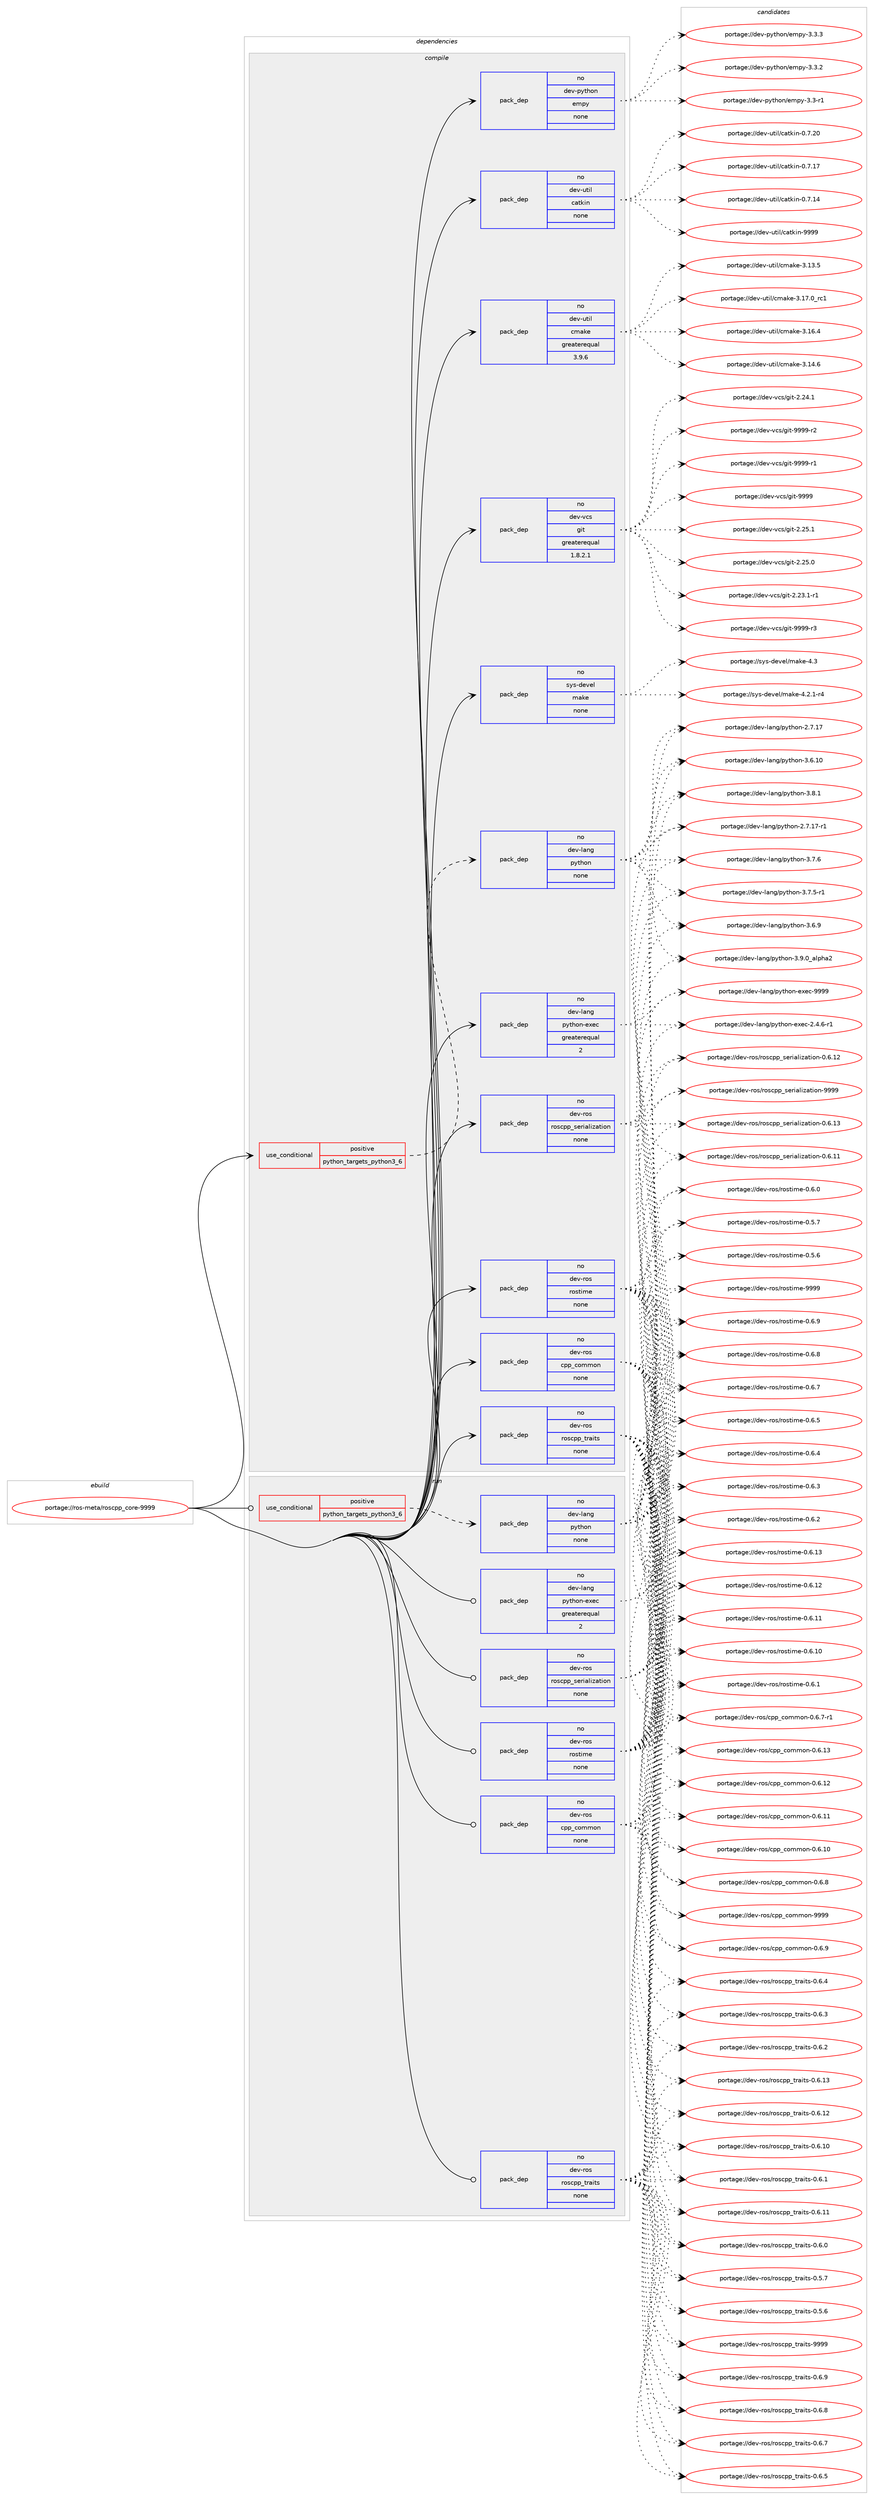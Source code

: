 digraph prolog {

# *************
# Graph options
# *************

newrank=true;
concentrate=true;
compound=true;
graph [rankdir=LR,fontname=Helvetica,fontsize=10,ranksep=1.5];#, ranksep=2.5, nodesep=0.2];
edge  [arrowhead=vee];
node  [fontname=Helvetica,fontsize=10];

# **********
# The ebuild
# **********

subgraph cluster_leftcol {
color=gray;
rank=same;
label=<<i>ebuild</i>>;
id [label="portage://ros-meta/roscpp_core-9999", color=red, width=4, href="../ros-meta/roscpp_core-9999.svg"];
}

# ****************
# The dependencies
# ****************

subgraph cluster_midcol {
color=gray;
label=<<i>dependencies</i>>;
subgraph cluster_compile {
fillcolor="#eeeeee";
style=filled;
label=<<i>compile</i>>;
subgraph cond20292 {
dependency101329 [label=<<TABLE BORDER="0" CELLBORDER="1" CELLSPACING="0" CELLPADDING="4"><TR><TD ROWSPAN="3" CELLPADDING="10">use_conditional</TD></TR><TR><TD>positive</TD></TR><TR><TD>python_targets_python3_6</TD></TR></TABLE>>, shape=none, color=red];
subgraph pack79269 {
dependency101330 [label=<<TABLE BORDER="0" CELLBORDER="1" CELLSPACING="0" CELLPADDING="4" WIDTH="220"><TR><TD ROWSPAN="6" CELLPADDING="30">pack_dep</TD></TR><TR><TD WIDTH="110">no</TD></TR><TR><TD>dev-lang</TD></TR><TR><TD>python</TD></TR><TR><TD>none</TD></TR><TR><TD></TD></TR></TABLE>>, shape=none, color=blue];
}
dependency101329:e -> dependency101330:w [weight=20,style="dashed",arrowhead="vee"];
}
id:e -> dependency101329:w [weight=20,style="solid",arrowhead="vee"];
subgraph pack79270 {
dependency101331 [label=<<TABLE BORDER="0" CELLBORDER="1" CELLSPACING="0" CELLPADDING="4" WIDTH="220"><TR><TD ROWSPAN="6" CELLPADDING="30">pack_dep</TD></TR><TR><TD WIDTH="110">no</TD></TR><TR><TD>dev-lang</TD></TR><TR><TD>python-exec</TD></TR><TR><TD>greaterequal</TD></TR><TR><TD>2</TD></TR></TABLE>>, shape=none, color=blue];
}
id:e -> dependency101331:w [weight=20,style="solid",arrowhead="vee"];
subgraph pack79271 {
dependency101332 [label=<<TABLE BORDER="0" CELLBORDER="1" CELLSPACING="0" CELLPADDING="4" WIDTH="220"><TR><TD ROWSPAN="6" CELLPADDING="30">pack_dep</TD></TR><TR><TD WIDTH="110">no</TD></TR><TR><TD>dev-python</TD></TR><TR><TD>empy</TD></TR><TR><TD>none</TD></TR><TR><TD></TD></TR></TABLE>>, shape=none, color=blue];
}
id:e -> dependency101332:w [weight=20,style="solid",arrowhead="vee"];
subgraph pack79272 {
dependency101333 [label=<<TABLE BORDER="0" CELLBORDER="1" CELLSPACING="0" CELLPADDING="4" WIDTH="220"><TR><TD ROWSPAN="6" CELLPADDING="30">pack_dep</TD></TR><TR><TD WIDTH="110">no</TD></TR><TR><TD>dev-ros</TD></TR><TR><TD>cpp_common</TD></TR><TR><TD>none</TD></TR><TR><TD></TD></TR></TABLE>>, shape=none, color=blue];
}
id:e -> dependency101333:w [weight=20,style="solid",arrowhead="vee"];
subgraph pack79273 {
dependency101334 [label=<<TABLE BORDER="0" CELLBORDER="1" CELLSPACING="0" CELLPADDING="4" WIDTH="220"><TR><TD ROWSPAN="6" CELLPADDING="30">pack_dep</TD></TR><TR><TD WIDTH="110">no</TD></TR><TR><TD>dev-ros</TD></TR><TR><TD>roscpp_serialization</TD></TR><TR><TD>none</TD></TR><TR><TD></TD></TR></TABLE>>, shape=none, color=blue];
}
id:e -> dependency101334:w [weight=20,style="solid",arrowhead="vee"];
subgraph pack79274 {
dependency101335 [label=<<TABLE BORDER="0" CELLBORDER="1" CELLSPACING="0" CELLPADDING="4" WIDTH="220"><TR><TD ROWSPAN="6" CELLPADDING="30">pack_dep</TD></TR><TR><TD WIDTH="110">no</TD></TR><TR><TD>dev-ros</TD></TR><TR><TD>roscpp_traits</TD></TR><TR><TD>none</TD></TR><TR><TD></TD></TR></TABLE>>, shape=none, color=blue];
}
id:e -> dependency101335:w [weight=20,style="solid",arrowhead="vee"];
subgraph pack79275 {
dependency101336 [label=<<TABLE BORDER="0" CELLBORDER="1" CELLSPACING="0" CELLPADDING="4" WIDTH="220"><TR><TD ROWSPAN="6" CELLPADDING="30">pack_dep</TD></TR><TR><TD WIDTH="110">no</TD></TR><TR><TD>dev-ros</TD></TR><TR><TD>rostime</TD></TR><TR><TD>none</TD></TR><TR><TD></TD></TR></TABLE>>, shape=none, color=blue];
}
id:e -> dependency101336:w [weight=20,style="solid",arrowhead="vee"];
subgraph pack79276 {
dependency101337 [label=<<TABLE BORDER="0" CELLBORDER="1" CELLSPACING="0" CELLPADDING="4" WIDTH="220"><TR><TD ROWSPAN="6" CELLPADDING="30">pack_dep</TD></TR><TR><TD WIDTH="110">no</TD></TR><TR><TD>dev-util</TD></TR><TR><TD>catkin</TD></TR><TR><TD>none</TD></TR><TR><TD></TD></TR></TABLE>>, shape=none, color=blue];
}
id:e -> dependency101337:w [weight=20,style="solid",arrowhead="vee"];
subgraph pack79277 {
dependency101338 [label=<<TABLE BORDER="0" CELLBORDER="1" CELLSPACING="0" CELLPADDING="4" WIDTH="220"><TR><TD ROWSPAN="6" CELLPADDING="30">pack_dep</TD></TR><TR><TD WIDTH="110">no</TD></TR><TR><TD>dev-util</TD></TR><TR><TD>cmake</TD></TR><TR><TD>greaterequal</TD></TR><TR><TD>3.9.6</TD></TR></TABLE>>, shape=none, color=blue];
}
id:e -> dependency101338:w [weight=20,style="solid",arrowhead="vee"];
subgraph pack79278 {
dependency101339 [label=<<TABLE BORDER="0" CELLBORDER="1" CELLSPACING="0" CELLPADDING="4" WIDTH="220"><TR><TD ROWSPAN="6" CELLPADDING="30">pack_dep</TD></TR><TR><TD WIDTH="110">no</TD></TR><TR><TD>dev-vcs</TD></TR><TR><TD>git</TD></TR><TR><TD>greaterequal</TD></TR><TR><TD>1.8.2.1</TD></TR></TABLE>>, shape=none, color=blue];
}
id:e -> dependency101339:w [weight=20,style="solid",arrowhead="vee"];
subgraph pack79279 {
dependency101340 [label=<<TABLE BORDER="0" CELLBORDER="1" CELLSPACING="0" CELLPADDING="4" WIDTH="220"><TR><TD ROWSPAN="6" CELLPADDING="30">pack_dep</TD></TR><TR><TD WIDTH="110">no</TD></TR><TR><TD>sys-devel</TD></TR><TR><TD>make</TD></TR><TR><TD>none</TD></TR><TR><TD></TD></TR></TABLE>>, shape=none, color=blue];
}
id:e -> dependency101340:w [weight=20,style="solid",arrowhead="vee"];
}
subgraph cluster_compileandrun {
fillcolor="#eeeeee";
style=filled;
label=<<i>compile and run</i>>;
}
subgraph cluster_run {
fillcolor="#eeeeee";
style=filled;
label=<<i>run</i>>;
subgraph cond20293 {
dependency101341 [label=<<TABLE BORDER="0" CELLBORDER="1" CELLSPACING="0" CELLPADDING="4"><TR><TD ROWSPAN="3" CELLPADDING="10">use_conditional</TD></TR><TR><TD>positive</TD></TR><TR><TD>python_targets_python3_6</TD></TR></TABLE>>, shape=none, color=red];
subgraph pack79280 {
dependency101342 [label=<<TABLE BORDER="0" CELLBORDER="1" CELLSPACING="0" CELLPADDING="4" WIDTH="220"><TR><TD ROWSPAN="6" CELLPADDING="30">pack_dep</TD></TR><TR><TD WIDTH="110">no</TD></TR><TR><TD>dev-lang</TD></TR><TR><TD>python</TD></TR><TR><TD>none</TD></TR><TR><TD></TD></TR></TABLE>>, shape=none, color=blue];
}
dependency101341:e -> dependency101342:w [weight=20,style="dashed",arrowhead="vee"];
}
id:e -> dependency101341:w [weight=20,style="solid",arrowhead="odot"];
subgraph pack79281 {
dependency101343 [label=<<TABLE BORDER="0" CELLBORDER="1" CELLSPACING="0" CELLPADDING="4" WIDTH="220"><TR><TD ROWSPAN="6" CELLPADDING="30">pack_dep</TD></TR><TR><TD WIDTH="110">no</TD></TR><TR><TD>dev-lang</TD></TR><TR><TD>python-exec</TD></TR><TR><TD>greaterequal</TD></TR><TR><TD>2</TD></TR></TABLE>>, shape=none, color=blue];
}
id:e -> dependency101343:w [weight=20,style="solid",arrowhead="odot"];
subgraph pack79282 {
dependency101344 [label=<<TABLE BORDER="0" CELLBORDER="1" CELLSPACING="0" CELLPADDING="4" WIDTH="220"><TR><TD ROWSPAN="6" CELLPADDING="30">pack_dep</TD></TR><TR><TD WIDTH="110">no</TD></TR><TR><TD>dev-ros</TD></TR><TR><TD>cpp_common</TD></TR><TR><TD>none</TD></TR><TR><TD></TD></TR></TABLE>>, shape=none, color=blue];
}
id:e -> dependency101344:w [weight=20,style="solid",arrowhead="odot"];
subgraph pack79283 {
dependency101345 [label=<<TABLE BORDER="0" CELLBORDER="1" CELLSPACING="0" CELLPADDING="4" WIDTH="220"><TR><TD ROWSPAN="6" CELLPADDING="30">pack_dep</TD></TR><TR><TD WIDTH="110">no</TD></TR><TR><TD>dev-ros</TD></TR><TR><TD>roscpp_serialization</TD></TR><TR><TD>none</TD></TR><TR><TD></TD></TR></TABLE>>, shape=none, color=blue];
}
id:e -> dependency101345:w [weight=20,style="solid",arrowhead="odot"];
subgraph pack79284 {
dependency101346 [label=<<TABLE BORDER="0" CELLBORDER="1" CELLSPACING="0" CELLPADDING="4" WIDTH="220"><TR><TD ROWSPAN="6" CELLPADDING="30">pack_dep</TD></TR><TR><TD WIDTH="110">no</TD></TR><TR><TD>dev-ros</TD></TR><TR><TD>roscpp_traits</TD></TR><TR><TD>none</TD></TR><TR><TD></TD></TR></TABLE>>, shape=none, color=blue];
}
id:e -> dependency101346:w [weight=20,style="solid",arrowhead="odot"];
subgraph pack79285 {
dependency101347 [label=<<TABLE BORDER="0" CELLBORDER="1" CELLSPACING="0" CELLPADDING="4" WIDTH="220"><TR><TD ROWSPAN="6" CELLPADDING="30">pack_dep</TD></TR><TR><TD WIDTH="110">no</TD></TR><TR><TD>dev-ros</TD></TR><TR><TD>rostime</TD></TR><TR><TD>none</TD></TR><TR><TD></TD></TR></TABLE>>, shape=none, color=blue];
}
id:e -> dependency101347:w [weight=20,style="solid",arrowhead="odot"];
}
}

# **************
# The candidates
# **************

subgraph cluster_choices {
rank=same;
color=gray;
label=<<i>candidates</i>>;

subgraph choice79269 {
color=black;
nodesep=1;
choice10010111845108971101034711212111610411111045514657464895971081121049750 [label="portage://dev-lang/python-3.9.0_alpha2", color=red, width=4,href="../dev-lang/python-3.9.0_alpha2.svg"];
choice100101118451089711010347112121116104111110455146564649 [label="portage://dev-lang/python-3.8.1", color=red, width=4,href="../dev-lang/python-3.8.1.svg"];
choice100101118451089711010347112121116104111110455146554654 [label="portage://dev-lang/python-3.7.6", color=red, width=4,href="../dev-lang/python-3.7.6.svg"];
choice1001011184510897110103471121211161041111104551465546534511449 [label="portage://dev-lang/python-3.7.5-r1", color=red, width=4,href="../dev-lang/python-3.7.5-r1.svg"];
choice100101118451089711010347112121116104111110455146544657 [label="portage://dev-lang/python-3.6.9", color=red, width=4,href="../dev-lang/python-3.6.9.svg"];
choice10010111845108971101034711212111610411111045514654464948 [label="portage://dev-lang/python-3.6.10", color=red, width=4,href="../dev-lang/python-3.6.10.svg"];
choice100101118451089711010347112121116104111110455046554649554511449 [label="portage://dev-lang/python-2.7.17-r1", color=red, width=4,href="../dev-lang/python-2.7.17-r1.svg"];
choice10010111845108971101034711212111610411111045504655464955 [label="portage://dev-lang/python-2.7.17", color=red, width=4,href="../dev-lang/python-2.7.17.svg"];
dependency101330:e -> choice10010111845108971101034711212111610411111045514657464895971081121049750:w [style=dotted,weight="100"];
dependency101330:e -> choice100101118451089711010347112121116104111110455146564649:w [style=dotted,weight="100"];
dependency101330:e -> choice100101118451089711010347112121116104111110455146554654:w [style=dotted,weight="100"];
dependency101330:e -> choice1001011184510897110103471121211161041111104551465546534511449:w [style=dotted,weight="100"];
dependency101330:e -> choice100101118451089711010347112121116104111110455146544657:w [style=dotted,weight="100"];
dependency101330:e -> choice10010111845108971101034711212111610411111045514654464948:w [style=dotted,weight="100"];
dependency101330:e -> choice100101118451089711010347112121116104111110455046554649554511449:w [style=dotted,weight="100"];
dependency101330:e -> choice10010111845108971101034711212111610411111045504655464955:w [style=dotted,weight="100"];
}
subgraph choice79270 {
color=black;
nodesep=1;
choice10010111845108971101034711212111610411111045101120101994557575757 [label="portage://dev-lang/python-exec-9999", color=red, width=4,href="../dev-lang/python-exec-9999.svg"];
choice10010111845108971101034711212111610411111045101120101994550465246544511449 [label="portage://dev-lang/python-exec-2.4.6-r1", color=red, width=4,href="../dev-lang/python-exec-2.4.6-r1.svg"];
dependency101331:e -> choice10010111845108971101034711212111610411111045101120101994557575757:w [style=dotted,weight="100"];
dependency101331:e -> choice10010111845108971101034711212111610411111045101120101994550465246544511449:w [style=dotted,weight="100"];
}
subgraph choice79271 {
color=black;
nodesep=1;
choice1001011184511212111610411111047101109112121455146514651 [label="portage://dev-python/empy-3.3.3", color=red, width=4,href="../dev-python/empy-3.3.3.svg"];
choice1001011184511212111610411111047101109112121455146514650 [label="portage://dev-python/empy-3.3.2", color=red, width=4,href="../dev-python/empy-3.3.2.svg"];
choice1001011184511212111610411111047101109112121455146514511449 [label="portage://dev-python/empy-3.3-r1", color=red, width=4,href="../dev-python/empy-3.3-r1.svg"];
dependency101332:e -> choice1001011184511212111610411111047101109112121455146514651:w [style=dotted,weight="100"];
dependency101332:e -> choice1001011184511212111610411111047101109112121455146514650:w [style=dotted,weight="100"];
dependency101332:e -> choice1001011184511212111610411111047101109112121455146514511449:w [style=dotted,weight="100"];
}
subgraph choice79272 {
color=black;
nodesep=1;
choice10010111845114111115479911211295991111091091111104557575757 [label="portage://dev-ros/cpp_common-9999", color=red, width=4,href="../dev-ros/cpp_common-9999.svg"];
choice1001011184511411111547991121129599111109109111110454846544657 [label="portage://dev-ros/cpp_common-0.6.9", color=red, width=4,href="../dev-ros/cpp_common-0.6.9.svg"];
choice1001011184511411111547991121129599111109109111110454846544656 [label="portage://dev-ros/cpp_common-0.6.8", color=red, width=4,href="../dev-ros/cpp_common-0.6.8.svg"];
choice10010111845114111115479911211295991111091091111104548465446554511449 [label="portage://dev-ros/cpp_common-0.6.7-r1", color=red, width=4,href="../dev-ros/cpp_common-0.6.7-r1.svg"];
choice100101118451141111154799112112959911110910911111045484654464951 [label="portage://dev-ros/cpp_common-0.6.13", color=red, width=4,href="../dev-ros/cpp_common-0.6.13.svg"];
choice100101118451141111154799112112959911110910911111045484654464950 [label="portage://dev-ros/cpp_common-0.6.12", color=red, width=4,href="../dev-ros/cpp_common-0.6.12.svg"];
choice100101118451141111154799112112959911110910911111045484654464949 [label="portage://dev-ros/cpp_common-0.6.11", color=red, width=4,href="../dev-ros/cpp_common-0.6.11.svg"];
choice100101118451141111154799112112959911110910911111045484654464948 [label="portage://dev-ros/cpp_common-0.6.10", color=red, width=4,href="../dev-ros/cpp_common-0.6.10.svg"];
dependency101333:e -> choice10010111845114111115479911211295991111091091111104557575757:w [style=dotted,weight="100"];
dependency101333:e -> choice1001011184511411111547991121129599111109109111110454846544657:w [style=dotted,weight="100"];
dependency101333:e -> choice1001011184511411111547991121129599111109109111110454846544656:w [style=dotted,weight="100"];
dependency101333:e -> choice10010111845114111115479911211295991111091091111104548465446554511449:w [style=dotted,weight="100"];
dependency101333:e -> choice100101118451141111154799112112959911110910911111045484654464951:w [style=dotted,weight="100"];
dependency101333:e -> choice100101118451141111154799112112959911110910911111045484654464950:w [style=dotted,weight="100"];
dependency101333:e -> choice100101118451141111154799112112959911110910911111045484654464949:w [style=dotted,weight="100"];
dependency101333:e -> choice100101118451141111154799112112959911110910911111045484654464948:w [style=dotted,weight="100"];
}
subgraph choice79273 {
color=black;
nodesep=1;
choice1001011184511411111547114111115991121129511510111410597108105122971161051111104557575757 [label="portage://dev-ros/roscpp_serialization-9999", color=red, width=4,href="../dev-ros/roscpp_serialization-9999.svg"];
choice10010111845114111115471141111159911211295115101114105971081051229711610511111045484654464951 [label="portage://dev-ros/roscpp_serialization-0.6.13", color=red, width=4,href="../dev-ros/roscpp_serialization-0.6.13.svg"];
choice10010111845114111115471141111159911211295115101114105971081051229711610511111045484654464950 [label="portage://dev-ros/roscpp_serialization-0.6.12", color=red, width=4,href="../dev-ros/roscpp_serialization-0.6.12.svg"];
choice10010111845114111115471141111159911211295115101114105971081051229711610511111045484654464949 [label="portage://dev-ros/roscpp_serialization-0.6.11", color=red, width=4,href="../dev-ros/roscpp_serialization-0.6.11.svg"];
dependency101334:e -> choice1001011184511411111547114111115991121129511510111410597108105122971161051111104557575757:w [style=dotted,weight="100"];
dependency101334:e -> choice10010111845114111115471141111159911211295115101114105971081051229711610511111045484654464951:w [style=dotted,weight="100"];
dependency101334:e -> choice10010111845114111115471141111159911211295115101114105971081051229711610511111045484654464950:w [style=dotted,weight="100"];
dependency101334:e -> choice10010111845114111115471141111159911211295115101114105971081051229711610511111045484654464949:w [style=dotted,weight="100"];
}
subgraph choice79274 {
color=black;
nodesep=1;
choice10010111845114111115471141111159911211295116114971051161154557575757 [label="portage://dev-ros/roscpp_traits-9999", color=red, width=4,href="../dev-ros/roscpp_traits-9999.svg"];
choice1001011184511411111547114111115991121129511611497105116115454846544657 [label="portage://dev-ros/roscpp_traits-0.6.9", color=red, width=4,href="../dev-ros/roscpp_traits-0.6.9.svg"];
choice1001011184511411111547114111115991121129511611497105116115454846544656 [label="portage://dev-ros/roscpp_traits-0.6.8", color=red, width=4,href="../dev-ros/roscpp_traits-0.6.8.svg"];
choice1001011184511411111547114111115991121129511611497105116115454846544655 [label="portage://dev-ros/roscpp_traits-0.6.7", color=red, width=4,href="../dev-ros/roscpp_traits-0.6.7.svg"];
choice1001011184511411111547114111115991121129511611497105116115454846544653 [label="portage://dev-ros/roscpp_traits-0.6.5", color=red, width=4,href="../dev-ros/roscpp_traits-0.6.5.svg"];
choice1001011184511411111547114111115991121129511611497105116115454846544652 [label="portage://dev-ros/roscpp_traits-0.6.4", color=red, width=4,href="../dev-ros/roscpp_traits-0.6.4.svg"];
choice1001011184511411111547114111115991121129511611497105116115454846544651 [label="portage://dev-ros/roscpp_traits-0.6.3", color=red, width=4,href="../dev-ros/roscpp_traits-0.6.3.svg"];
choice1001011184511411111547114111115991121129511611497105116115454846544650 [label="portage://dev-ros/roscpp_traits-0.6.2", color=red, width=4,href="../dev-ros/roscpp_traits-0.6.2.svg"];
choice100101118451141111154711411111599112112951161149710511611545484654464951 [label="portage://dev-ros/roscpp_traits-0.6.13", color=red, width=4,href="../dev-ros/roscpp_traits-0.6.13.svg"];
choice100101118451141111154711411111599112112951161149710511611545484654464950 [label="portage://dev-ros/roscpp_traits-0.6.12", color=red, width=4,href="../dev-ros/roscpp_traits-0.6.12.svg"];
choice100101118451141111154711411111599112112951161149710511611545484654464949 [label="portage://dev-ros/roscpp_traits-0.6.11", color=red, width=4,href="../dev-ros/roscpp_traits-0.6.11.svg"];
choice100101118451141111154711411111599112112951161149710511611545484654464948 [label="portage://dev-ros/roscpp_traits-0.6.10", color=red, width=4,href="../dev-ros/roscpp_traits-0.6.10.svg"];
choice1001011184511411111547114111115991121129511611497105116115454846544649 [label="portage://dev-ros/roscpp_traits-0.6.1", color=red, width=4,href="../dev-ros/roscpp_traits-0.6.1.svg"];
choice1001011184511411111547114111115991121129511611497105116115454846544648 [label="portage://dev-ros/roscpp_traits-0.6.0", color=red, width=4,href="../dev-ros/roscpp_traits-0.6.0.svg"];
choice1001011184511411111547114111115991121129511611497105116115454846534655 [label="portage://dev-ros/roscpp_traits-0.5.7", color=red, width=4,href="../dev-ros/roscpp_traits-0.5.7.svg"];
choice1001011184511411111547114111115991121129511611497105116115454846534654 [label="portage://dev-ros/roscpp_traits-0.5.6", color=red, width=4,href="../dev-ros/roscpp_traits-0.5.6.svg"];
dependency101335:e -> choice10010111845114111115471141111159911211295116114971051161154557575757:w [style=dotted,weight="100"];
dependency101335:e -> choice1001011184511411111547114111115991121129511611497105116115454846544657:w [style=dotted,weight="100"];
dependency101335:e -> choice1001011184511411111547114111115991121129511611497105116115454846544656:w [style=dotted,weight="100"];
dependency101335:e -> choice1001011184511411111547114111115991121129511611497105116115454846544655:w [style=dotted,weight="100"];
dependency101335:e -> choice1001011184511411111547114111115991121129511611497105116115454846544653:w [style=dotted,weight="100"];
dependency101335:e -> choice1001011184511411111547114111115991121129511611497105116115454846544652:w [style=dotted,weight="100"];
dependency101335:e -> choice1001011184511411111547114111115991121129511611497105116115454846544651:w [style=dotted,weight="100"];
dependency101335:e -> choice1001011184511411111547114111115991121129511611497105116115454846544650:w [style=dotted,weight="100"];
dependency101335:e -> choice100101118451141111154711411111599112112951161149710511611545484654464951:w [style=dotted,weight="100"];
dependency101335:e -> choice100101118451141111154711411111599112112951161149710511611545484654464950:w [style=dotted,weight="100"];
dependency101335:e -> choice100101118451141111154711411111599112112951161149710511611545484654464949:w [style=dotted,weight="100"];
dependency101335:e -> choice100101118451141111154711411111599112112951161149710511611545484654464948:w [style=dotted,weight="100"];
dependency101335:e -> choice1001011184511411111547114111115991121129511611497105116115454846544649:w [style=dotted,weight="100"];
dependency101335:e -> choice1001011184511411111547114111115991121129511611497105116115454846544648:w [style=dotted,weight="100"];
dependency101335:e -> choice1001011184511411111547114111115991121129511611497105116115454846534655:w [style=dotted,weight="100"];
dependency101335:e -> choice1001011184511411111547114111115991121129511611497105116115454846534654:w [style=dotted,weight="100"];
}
subgraph choice79275 {
color=black;
nodesep=1;
choice10010111845114111115471141111151161051091014557575757 [label="portage://dev-ros/rostime-9999", color=red, width=4,href="../dev-ros/rostime-9999.svg"];
choice1001011184511411111547114111115116105109101454846544657 [label="portage://dev-ros/rostime-0.6.9", color=red, width=4,href="../dev-ros/rostime-0.6.9.svg"];
choice1001011184511411111547114111115116105109101454846544656 [label="portage://dev-ros/rostime-0.6.8", color=red, width=4,href="../dev-ros/rostime-0.6.8.svg"];
choice1001011184511411111547114111115116105109101454846544655 [label="portage://dev-ros/rostime-0.6.7", color=red, width=4,href="../dev-ros/rostime-0.6.7.svg"];
choice1001011184511411111547114111115116105109101454846544653 [label="portage://dev-ros/rostime-0.6.5", color=red, width=4,href="../dev-ros/rostime-0.6.5.svg"];
choice1001011184511411111547114111115116105109101454846544652 [label="portage://dev-ros/rostime-0.6.4", color=red, width=4,href="../dev-ros/rostime-0.6.4.svg"];
choice1001011184511411111547114111115116105109101454846544651 [label="portage://dev-ros/rostime-0.6.3", color=red, width=4,href="../dev-ros/rostime-0.6.3.svg"];
choice1001011184511411111547114111115116105109101454846544650 [label="portage://dev-ros/rostime-0.6.2", color=red, width=4,href="../dev-ros/rostime-0.6.2.svg"];
choice100101118451141111154711411111511610510910145484654464951 [label="portage://dev-ros/rostime-0.6.13", color=red, width=4,href="../dev-ros/rostime-0.6.13.svg"];
choice100101118451141111154711411111511610510910145484654464950 [label="portage://dev-ros/rostime-0.6.12", color=red, width=4,href="../dev-ros/rostime-0.6.12.svg"];
choice100101118451141111154711411111511610510910145484654464949 [label="portage://dev-ros/rostime-0.6.11", color=red, width=4,href="../dev-ros/rostime-0.6.11.svg"];
choice100101118451141111154711411111511610510910145484654464948 [label="portage://dev-ros/rostime-0.6.10", color=red, width=4,href="../dev-ros/rostime-0.6.10.svg"];
choice1001011184511411111547114111115116105109101454846544649 [label="portage://dev-ros/rostime-0.6.1", color=red, width=4,href="../dev-ros/rostime-0.6.1.svg"];
choice1001011184511411111547114111115116105109101454846544648 [label="portage://dev-ros/rostime-0.6.0", color=red, width=4,href="../dev-ros/rostime-0.6.0.svg"];
choice1001011184511411111547114111115116105109101454846534655 [label="portage://dev-ros/rostime-0.5.7", color=red, width=4,href="../dev-ros/rostime-0.5.7.svg"];
choice1001011184511411111547114111115116105109101454846534654 [label="portage://dev-ros/rostime-0.5.6", color=red, width=4,href="../dev-ros/rostime-0.5.6.svg"];
dependency101336:e -> choice10010111845114111115471141111151161051091014557575757:w [style=dotted,weight="100"];
dependency101336:e -> choice1001011184511411111547114111115116105109101454846544657:w [style=dotted,weight="100"];
dependency101336:e -> choice1001011184511411111547114111115116105109101454846544656:w [style=dotted,weight="100"];
dependency101336:e -> choice1001011184511411111547114111115116105109101454846544655:w [style=dotted,weight="100"];
dependency101336:e -> choice1001011184511411111547114111115116105109101454846544653:w [style=dotted,weight="100"];
dependency101336:e -> choice1001011184511411111547114111115116105109101454846544652:w [style=dotted,weight="100"];
dependency101336:e -> choice1001011184511411111547114111115116105109101454846544651:w [style=dotted,weight="100"];
dependency101336:e -> choice1001011184511411111547114111115116105109101454846544650:w [style=dotted,weight="100"];
dependency101336:e -> choice100101118451141111154711411111511610510910145484654464951:w [style=dotted,weight="100"];
dependency101336:e -> choice100101118451141111154711411111511610510910145484654464950:w [style=dotted,weight="100"];
dependency101336:e -> choice100101118451141111154711411111511610510910145484654464949:w [style=dotted,weight="100"];
dependency101336:e -> choice100101118451141111154711411111511610510910145484654464948:w [style=dotted,weight="100"];
dependency101336:e -> choice1001011184511411111547114111115116105109101454846544649:w [style=dotted,weight="100"];
dependency101336:e -> choice1001011184511411111547114111115116105109101454846544648:w [style=dotted,weight="100"];
dependency101336:e -> choice1001011184511411111547114111115116105109101454846534655:w [style=dotted,weight="100"];
dependency101336:e -> choice1001011184511411111547114111115116105109101454846534654:w [style=dotted,weight="100"];
}
subgraph choice79276 {
color=black;
nodesep=1;
choice100101118451171161051084799971161071051104557575757 [label="portage://dev-util/catkin-9999", color=red, width=4,href="../dev-util/catkin-9999.svg"];
choice1001011184511711610510847999711610710511045484655465048 [label="portage://dev-util/catkin-0.7.20", color=red, width=4,href="../dev-util/catkin-0.7.20.svg"];
choice1001011184511711610510847999711610710511045484655464955 [label="portage://dev-util/catkin-0.7.17", color=red, width=4,href="../dev-util/catkin-0.7.17.svg"];
choice1001011184511711610510847999711610710511045484655464952 [label="portage://dev-util/catkin-0.7.14", color=red, width=4,href="../dev-util/catkin-0.7.14.svg"];
dependency101337:e -> choice100101118451171161051084799971161071051104557575757:w [style=dotted,weight="100"];
dependency101337:e -> choice1001011184511711610510847999711610710511045484655465048:w [style=dotted,weight="100"];
dependency101337:e -> choice1001011184511711610510847999711610710511045484655464955:w [style=dotted,weight="100"];
dependency101337:e -> choice1001011184511711610510847999711610710511045484655464952:w [style=dotted,weight="100"];
}
subgraph choice79277 {
color=black;
nodesep=1;
choice1001011184511711610510847991099710710145514649554648951149949 [label="portage://dev-util/cmake-3.17.0_rc1", color=red, width=4,href="../dev-util/cmake-3.17.0_rc1.svg"];
choice1001011184511711610510847991099710710145514649544652 [label="portage://dev-util/cmake-3.16.4", color=red, width=4,href="../dev-util/cmake-3.16.4.svg"];
choice1001011184511711610510847991099710710145514649524654 [label="portage://dev-util/cmake-3.14.6", color=red, width=4,href="../dev-util/cmake-3.14.6.svg"];
choice1001011184511711610510847991099710710145514649514653 [label="portage://dev-util/cmake-3.13.5", color=red, width=4,href="../dev-util/cmake-3.13.5.svg"];
dependency101338:e -> choice1001011184511711610510847991099710710145514649554648951149949:w [style=dotted,weight="100"];
dependency101338:e -> choice1001011184511711610510847991099710710145514649544652:w [style=dotted,weight="100"];
dependency101338:e -> choice1001011184511711610510847991099710710145514649524654:w [style=dotted,weight="100"];
dependency101338:e -> choice1001011184511711610510847991099710710145514649514653:w [style=dotted,weight="100"];
}
subgraph choice79278 {
color=black;
nodesep=1;
choice10010111845118991154710310511645575757574511451 [label="portage://dev-vcs/git-9999-r3", color=red, width=4,href="../dev-vcs/git-9999-r3.svg"];
choice10010111845118991154710310511645575757574511450 [label="portage://dev-vcs/git-9999-r2", color=red, width=4,href="../dev-vcs/git-9999-r2.svg"];
choice10010111845118991154710310511645575757574511449 [label="portage://dev-vcs/git-9999-r1", color=red, width=4,href="../dev-vcs/git-9999-r1.svg"];
choice1001011184511899115471031051164557575757 [label="portage://dev-vcs/git-9999", color=red, width=4,href="../dev-vcs/git-9999.svg"];
choice10010111845118991154710310511645504650534649 [label="portage://dev-vcs/git-2.25.1", color=red, width=4,href="../dev-vcs/git-2.25.1.svg"];
choice10010111845118991154710310511645504650534648 [label="portage://dev-vcs/git-2.25.0", color=red, width=4,href="../dev-vcs/git-2.25.0.svg"];
choice10010111845118991154710310511645504650524649 [label="portage://dev-vcs/git-2.24.1", color=red, width=4,href="../dev-vcs/git-2.24.1.svg"];
choice100101118451189911547103105116455046505146494511449 [label="portage://dev-vcs/git-2.23.1-r1", color=red, width=4,href="../dev-vcs/git-2.23.1-r1.svg"];
dependency101339:e -> choice10010111845118991154710310511645575757574511451:w [style=dotted,weight="100"];
dependency101339:e -> choice10010111845118991154710310511645575757574511450:w [style=dotted,weight="100"];
dependency101339:e -> choice10010111845118991154710310511645575757574511449:w [style=dotted,weight="100"];
dependency101339:e -> choice1001011184511899115471031051164557575757:w [style=dotted,weight="100"];
dependency101339:e -> choice10010111845118991154710310511645504650534649:w [style=dotted,weight="100"];
dependency101339:e -> choice10010111845118991154710310511645504650534648:w [style=dotted,weight="100"];
dependency101339:e -> choice10010111845118991154710310511645504650524649:w [style=dotted,weight="100"];
dependency101339:e -> choice100101118451189911547103105116455046505146494511449:w [style=dotted,weight="100"];
}
subgraph choice79279 {
color=black;
nodesep=1;
choice11512111545100101118101108471099710710145524651 [label="portage://sys-devel/make-4.3", color=red, width=4,href="../sys-devel/make-4.3.svg"];
choice1151211154510010111810110847109971071014552465046494511452 [label="portage://sys-devel/make-4.2.1-r4", color=red, width=4,href="../sys-devel/make-4.2.1-r4.svg"];
dependency101340:e -> choice11512111545100101118101108471099710710145524651:w [style=dotted,weight="100"];
dependency101340:e -> choice1151211154510010111810110847109971071014552465046494511452:w [style=dotted,weight="100"];
}
subgraph choice79280 {
color=black;
nodesep=1;
choice10010111845108971101034711212111610411111045514657464895971081121049750 [label="portage://dev-lang/python-3.9.0_alpha2", color=red, width=4,href="../dev-lang/python-3.9.0_alpha2.svg"];
choice100101118451089711010347112121116104111110455146564649 [label="portage://dev-lang/python-3.8.1", color=red, width=4,href="../dev-lang/python-3.8.1.svg"];
choice100101118451089711010347112121116104111110455146554654 [label="portage://dev-lang/python-3.7.6", color=red, width=4,href="../dev-lang/python-3.7.6.svg"];
choice1001011184510897110103471121211161041111104551465546534511449 [label="portage://dev-lang/python-3.7.5-r1", color=red, width=4,href="../dev-lang/python-3.7.5-r1.svg"];
choice100101118451089711010347112121116104111110455146544657 [label="portage://dev-lang/python-3.6.9", color=red, width=4,href="../dev-lang/python-3.6.9.svg"];
choice10010111845108971101034711212111610411111045514654464948 [label="portage://dev-lang/python-3.6.10", color=red, width=4,href="../dev-lang/python-3.6.10.svg"];
choice100101118451089711010347112121116104111110455046554649554511449 [label="portage://dev-lang/python-2.7.17-r1", color=red, width=4,href="../dev-lang/python-2.7.17-r1.svg"];
choice10010111845108971101034711212111610411111045504655464955 [label="portage://dev-lang/python-2.7.17", color=red, width=4,href="../dev-lang/python-2.7.17.svg"];
dependency101342:e -> choice10010111845108971101034711212111610411111045514657464895971081121049750:w [style=dotted,weight="100"];
dependency101342:e -> choice100101118451089711010347112121116104111110455146564649:w [style=dotted,weight="100"];
dependency101342:e -> choice100101118451089711010347112121116104111110455146554654:w [style=dotted,weight="100"];
dependency101342:e -> choice1001011184510897110103471121211161041111104551465546534511449:w [style=dotted,weight="100"];
dependency101342:e -> choice100101118451089711010347112121116104111110455146544657:w [style=dotted,weight="100"];
dependency101342:e -> choice10010111845108971101034711212111610411111045514654464948:w [style=dotted,weight="100"];
dependency101342:e -> choice100101118451089711010347112121116104111110455046554649554511449:w [style=dotted,weight="100"];
dependency101342:e -> choice10010111845108971101034711212111610411111045504655464955:w [style=dotted,weight="100"];
}
subgraph choice79281 {
color=black;
nodesep=1;
choice10010111845108971101034711212111610411111045101120101994557575757 [label="portage://dev-lang/python-exec-9999", color=red, width=4,href="../dev-lang/python-exec-9999.svg"];
choice10010111845108971101034711212111610411111045101120101994550465246544511449 [label="portage://dev-lang/python-exec-2.4.6-r1", color=red, width=4,href="../dev-lang/python-exec-2.4.6-r1.svg"];
dependency101343:e -> choice10010111845108971101034711212111610411111045101120101994557575757:w [style=dotted,weight="100"];
dependency101343:e -> choice10010111845108971101034711212111610411111045101120101994550465246544511449:w [style=dotted,weight="100"];
}
subgraph choice79282 {
color=black;
nodesep=1;
choice10010111845114111115479911211295991111091091111104557575757 [label="portage://dev-ros/cpp_common-9999", color=red, width=4,href="../dev-ros/cpp_common-9999.svg"];
choice1001011184511411111547991121129599111109109111110454846544657 [label="portage://dev-ros/cpp_common-0.6.9", color=red, width=4,href="../dev-ros/cpp_common-0.6.9.svg"];
choice1001011184511411111547991121129599111109109111110454846544656 [label="portage://dev-ros/cpp_common-0.6.8", color=red, width=4,href="../dev-ros/cpp_common-0.6.8.svg"];
choice10010111845114111115479911211295991111091091111104548465446554511449 [label="portage://dev-ros/cpp_common-0.6.7-r1", color=red, width=4,href="../dev-ros/cpp_common-0.6.7-r1.svg"];
choice100101118451141111154799112112959911110910911111045484654464951 [label="portage://dev-ros/cpp_common-0.6.13", color=red, width=4,href="../dev-ros/cpp_common-0.6.13.svg"];
choice100101118451141111154799112112959911110910911111045484654464950 [label="portage://dev-ros/cpp_common-0.6.12", color=red, width=4,href="../dev-ros/cpp_common-0.6.12.svg"];
choice100101118451141111154799112112959911110910911111045484654464949 [label="portage://dev-ros/cpp_common-0.6.11", color=red, width=4,href="../dev-ros/cpp_common-0.6.11.svg"];
choice100101118451141111154799112112959911110910911111045484654464948 [label="portage://dev-ros/cpp_common-0.6.10", color=red, width=4,href="../dev-ros/cpp_common-0.6.10.svg"];
dependency101344:e -> choice10010111845114111115479911211295991111091091111104557575757:w [style=dotted,weight="100"];
dependency101344:e -> choice1001011184511411111547991121129599111109109111110454846544657:w [style=dotted,weight="100"];
dependency101344:e -> choice1001011184511411111547991121129599111109109111110454846544656:w [style=dotted,weight="100"];
dependency101344:e -> choice10010111845114111115479911211295991111091091111104548465446554511449:w [style=dotted,weight="100"];
dependency101344:e -> choice100101118451141111154799112112959911110910911111045484654464951:w [style=dotted,weight="100"];
dependency101344:e -> choice100101118451141111154799112112959911110910911111045484654464950:w [style=dotted,weight="100"];
dependency101344:e -> choice100101118451141111154799112112959911110910911111045484654464949:w [style=dotted,weight="100"];
dependency101344:e -> choice100101118451141111154799112112959911110910911111045484654464948:w [style=dotted,weight="100"];
}
subgraph choice79283 {
color=black;
nodesep=1;
choice1001011184511411111547114111115991121129511510111410597108105122971161051111104557575757 [label="portage://dev-ros/roscpp_serialization-9999", color=red, width=4,href="../dev-ros/roscpp_serialization-9999.svg"];
choice10010111845114111115471141111159911211295115101114105971081051229711610511111045484654464951 [label="portage://dev-ros/roscpp_serialization-0.6.13", color=red, width=4,href="../dev-ros/roscpp_serialization-0.6.13.svg"];
choice10010111845114111115471141111159911211295115101114105971081051229711610511111045484654464950 [label="portage://dev-ros/roscpp_serialization-0.6.12", color=red, width=4,href="../dev-ros/roscpp_serialization-0.6.12.svg"];
choice10010111845114111115471141111159911211295115101114105971081051229711610511111045484654464949 [label="portage://dev-ros/roscpp_serialization-0.6.11", color=red, width=4,href="../dev-ros/roscpp_serialization-0.6.11.svg"];
dependency101345:e -> choice1001011184511411111547114111115991121129511510111410597108105122971161051111104557575757:w [style=dotted,weight="100"];
dependency101345:e -> choice10010111845114111115471141111159911211295115101114105971081051229711610511111045484654464951:w [style=dotted,weight="100"];
dependency101345:e -> choice10010111845114111115471141111159911211295115101114105971081051229711610511111045484654464950:w [style=dotted,weight="100"];
dependency101345:e -> choice10010111845114111115471141111159911211295115101114105971081051229711610511111045484654464949:w [style=dotted,weight="100"];
}
subgraph choice79284 {
color=black;
nodesep=1;
choice10010111845114111115471141111159911211295116114971051161154557575757 [label="portage://dev-ros/roscpp_traits-9999", color=red, width=4,href="../dev-ros/roscpp_traits-9999.svg"];
choice1001011184511411111547114111115991121129511611497105116115454846544657 [label="portage://dev-ros/roscpp_traits-0.6.9", color=red, width=4,href="../dev-ros/roscpp_traits-0.6.9.svg"];
choice1001011184511411111547114111115991121129511611497105116115454846544656 [label="portage://dev-ros/roscpp_traits-0.6.8", color=red, width=4,href="../dev-ros/roscpp_traits-0.6.8.svg"];
choice1001011184511411111547114111115991121129511611497105116115454846544655 [label="portage://dev-ros/roscpp_traits-0.6.7", color=red, width=4,href="../dev-ros/roscpp_traits-0.6.7.svg"];
choice1001011184511411111547114111115991121129511611497105116115454846544653 [label="portage://dev-ros/roscpp_traits-0.6.5", color=red, width=4,href="../dev-ros/roscpp_traits-0.6.5.svg"];
choice1001011184511411111547114111115991121129511611497105116115454846544652 [label="portage://dev-ros/roscpp_traits-0.6.4", color=red, width=4,href="../dev-ros/roscpp_traits-0.6.4.svg"];
choice1001011184511411111547114111115991121129511611497105116115454846544651 [label="portage://dev-ros/roscpp_traits-0.6.3", color=red, width=4,href="../dev-ros/roscpp_traits-0.6.3.svg"];
choice1001011184511411111547114111115991121129511611497105116115454846544650 [label="portage://dev-ros/roscpp_traits-0.6.2", color=red, width=4,href="../dev-ros/roscpp_traits-0.6.2.svg"];
choice100101118451141111154711411111599112112951161149710511611545484654464951 [label="portage://dev-ros/roscpp_traits-0.6.13", color=red, width=4,href="../dev-ros/roscpp_traits-0.6.13.svg"];
choice100101118451141111154711411111599112112951161149710511611545484654464950 [label="portage://dev-ros/roscpp_traits-0.6.12", color=red, width=4,href="../dev-ros/roscpp_traits-0.6.12.svg"];
choice100101118451141111154711411111599112112951161149710511611545484654464949 [label="portage://dev-ros/roscpp_traits-0.6.11", color=red, width=4,href="../dev-ros/roscpp_traits-0.6.11.svg"];
choice100101118451141111154711411111599112112951161149710511611545484654464948 [label="portage://dev-ros/roscpp_traits-0.6.10", color=red, width=4,href="../dev-ros/roscpp_traits-0.6.10.svg"];
choice1001011184511411111547114111115991121129511611497105116115454846544649 [label="portage://dev-ros/roscpp_traits-0.6.1", color=red, width=4,href="../dev-ros/roscpp_traits-0.6.1.svg"];
choice1001011184511411111547114111115991121129511611497105116115454846544648 [label="portage://dev-ros/roscpp_traits-0.6.0", color=red, width=4,href="../dev-ros/roscpp_traits-0.6.0.svg"];
choice1001011184511411111547114111115991121129511611497105116115454846534655 [label="portage://dev-ros/roscpp_traits-0.5.7", color=red, width=4,href="../dev-ros/roscpp_traits-0.5.7.svg"];
choice1001011184511411111547114111115991121129511611497105116115454846534654 [label="portage://dev-ros/roscpp_traits-0.5.6", color=red, width=4,href="../dev-ros/roscpp_traits-0.5.6.svg"];
dependency101346:e -> choice10010111845114111115471141111159911211295116114971051161154557575757:w [style=dotted,weight="100"];
dependency101346:e -> choice1001011184511411111547114111115991121129511611497105116115454846544657:w [style=dotted,weight="100"];
dependency101346:e -> choice1001011184511411111547114111115991121129511611497105116115454846544656:w [style=dotted,weight="100"];
dependency101346:e -> choice1001011184511411111547114111115991121129511611497105116115454846544655:w [style=dotted,weight="100"];
dependency101346:e -> choice1001011184511411111547114111115991121129511611497105116115454846544653:w [style=dotted,weight="100"];
dependency101346:e -> choice1001011184511411111547114111115991121129511611497105116115454846544652:w [style=dotted,weight="100"];
dependency101346:e -> choice1001011184511411111547114111115991121129511611497105116115454846544651:w [style=dotted,weight="100"];
dependency101346:e -> choice1001011184511411111547114111115991121129511611497105116115454846544650:w [style=dotted,weight="100"];
dependency101346:e -> choice100101118451141111154711411111599112112951161149710511611545484654464951:w [style=dotted,weight="100"];
dependency101346:e -> choice100101118451141111154711411111599112112951161149710511611545484654464950:w [style=dotted,weight="100"];
dependency101346:e -> choice100101118451141111154711411111599112112951161149710511611545484654464949:w [style=dotted,weight="100"];
dependency101346:e -> choice100101118451141111154711411111599112112951161149710511611545484654464948:w [style=dotted,weight="100"];
dependency101346:e -> choice1001011184511411111547114111115991121129511611497105116115454846544649:w [style=dotted,weight="100"];
dependency101346:e -> choice1001011184511411111547114111115991121129511611497105116115454846544648:w [style=dotted,weight="100"];
dependency101346:e -> choice1001011184511411111547114111115991121129511611497105116115454846534655:w [style=dotted,weight="100"];
dependency101346:e -> choice1001011184511411111547114111115991121129511611497105116115454846534654:w [style=dotted,weight="100"];
}
subgraph choice79285 {
color=black;
nodesep=1;
choice10010111845114111115471141111151161051091014557575757 [label="portage://dev-ros/rostime-9999", color=red, width=4,href="../dev-ros/rostime-9999.svg"];
choice1001011184511411111547114111115116105109101454846544657 [label="portage://dev-ros/rostime-0.6.9", color=red, width=4,href="../dev-ros/rostime-0.6.9.svg"];
choice1001011184511411111547114111115116105109101454846544656 [label="portage://dev-ros/rostime-0.6.8", color=red, width=4,href="../dev-ros/rostime-0.6.8.svg"];
choice1001011184511411111547114111115116105109101454846544655 [label="portage://dev-ros/rostime-0.6.7", color=red, width=4,href="../dev-ros/rostime-0.6.7.svg"];
choice1001011184511411111547114111115116105109101454846544653 [label="portage://dev-ros/rostime-0.6.5", color=red, width=4,href="../dev-ros/rostime-0.6.5.svg"];
choice1001011184511411111547114111115116105109101454846544652 [label="portage://dev-ros/rostime-0.6.4", color=red, width=4,href="../dev-ros/rostime-0.6.4.svg"];
choice1001011184511411111547114111115116105109101454846544651 [label="portage://dev-ros/rostime-0.6.3", color=red, width=4,href="../dev-ros/rostime-0.6.3.svg"];
choice1001011184511411111547114111115116105109101454846544650 [label="portage://dev-ros/rostime-0.6.2", color=red, width=4,href="../dev-ros/rostime-0.6.2.svg"];
choice100101118451141111154711411111511610510910145484654464951 [label="portage://dev-ros/rostime-0.6.13", color=red, width=4,href="../dev-ros/rostime-0.6.13.svg"];
choice100101118451141111154711411111511610510910145484654464950 [label="portage://dev-ros/rostime-0.6.12", color=red, width=4,href="../dev-ros/rostime-0.6.12.svg"];
choice100101118451141111154711411111511610510910145484654464949 [label="portage://dev-ros/rostime-0.6.11", color=red, width=4,href="../dev-ros/rostime-0.6.11.svg"];
choice100101118451141111154711411111511610510910145484654464948 [label="portage://dev-ros/rostime-0.6.10", color=red, width=4,href="../dev-ros/rostime-0.6.10.svg"];
choice1001011184511411111547114111115116105109101454846544649 [label="portage://dev-ros/rostime-0.6.1", color=red, width=4,href="../dev-ros/rostime-0.6.1.svg"];
choice1001011184511411111547114111115116105109101454846544648 [label="portage://dev-ros/rostime-0.6.0", color=red, width=4,href="../dev-ros/rostime-0.6.0.svg"];
choice1001011184511411111547114111115116105109101454846534655 [label="portage://dev-ros/rostime-0.5.7", color=red, width=4,href="../dev-ros/rostime-0.5.7.svg"];
choice1001011184511411111547114111115116105109101454846534654 [label="portage://dev-ros/rostime-0.5.6", color=red, width=4,href="../dev-ros/rostime-0.5.6.svg"];
dependency101347:e -> choice10010111845114111115471141111151161051091014557575757:w [style=dotted,weight="100"];
dependency101347:e -> choice1001011184511411111547114111115116105109101454846544657:w [style=dotted,weight="100"];
dependency101347:e -> choice1001011184511411111547114111115116105109101454846544656:w [style=dotted,weight="100"];
dependency101347:e -> choice1001011184511411111547114111115116105109101454846544655:w [style=dotted,weight="100"];
dependency101347:e -> choice1001011184511411111547114111115116105109101454846544653:w [style=dotted,weight="100"];
dependency101347:e -> choice1001011184511411111547114111115116105109101454846544652:w [style=dotted,weight="100"];
dependency101347:e -> choice1001011184511411111547114111115116105109101454846544651:w [style=dotted,weight="100"];
dependency101347:e -> choice1001011184511411111547114111115116105109101454846544650:w [style=dotted,weight="100"];
dependency101347:e -> choice100101118451141111154711411111511610510910145484654464951:w [style=dotted,weight="100"];
dependency101347:e -> choice100101118451141111154711411111511610510910145484654464950:w [style=dotted,weight="100"];
dependency101347:e -> choice100101118451141111154711411111511610510910145484654464949:w [style=dotted,weight="100"];
dependency101347:e -> choice100101118451141111154711411111511610510910145484654464948:w [style=dotted,weight="100"];
dependency101347:e -> choice1001011184511411111547114111115116105109101454846544649:w [style=dotted,weight="100"];
dependency101347:e -> choice1001011184511411111547114111115116105109101454846544648:w [style=dotted,weight="100"];
dependency101347:e -> choice1001011184511411111547114111115116105109101454846534655:w [style=dotted,weight="100"];
dependency101347:e -> choice1001011184511411111547114111115116105109101454846534654:w [style=dotted,weight="100"];
}
}

}
